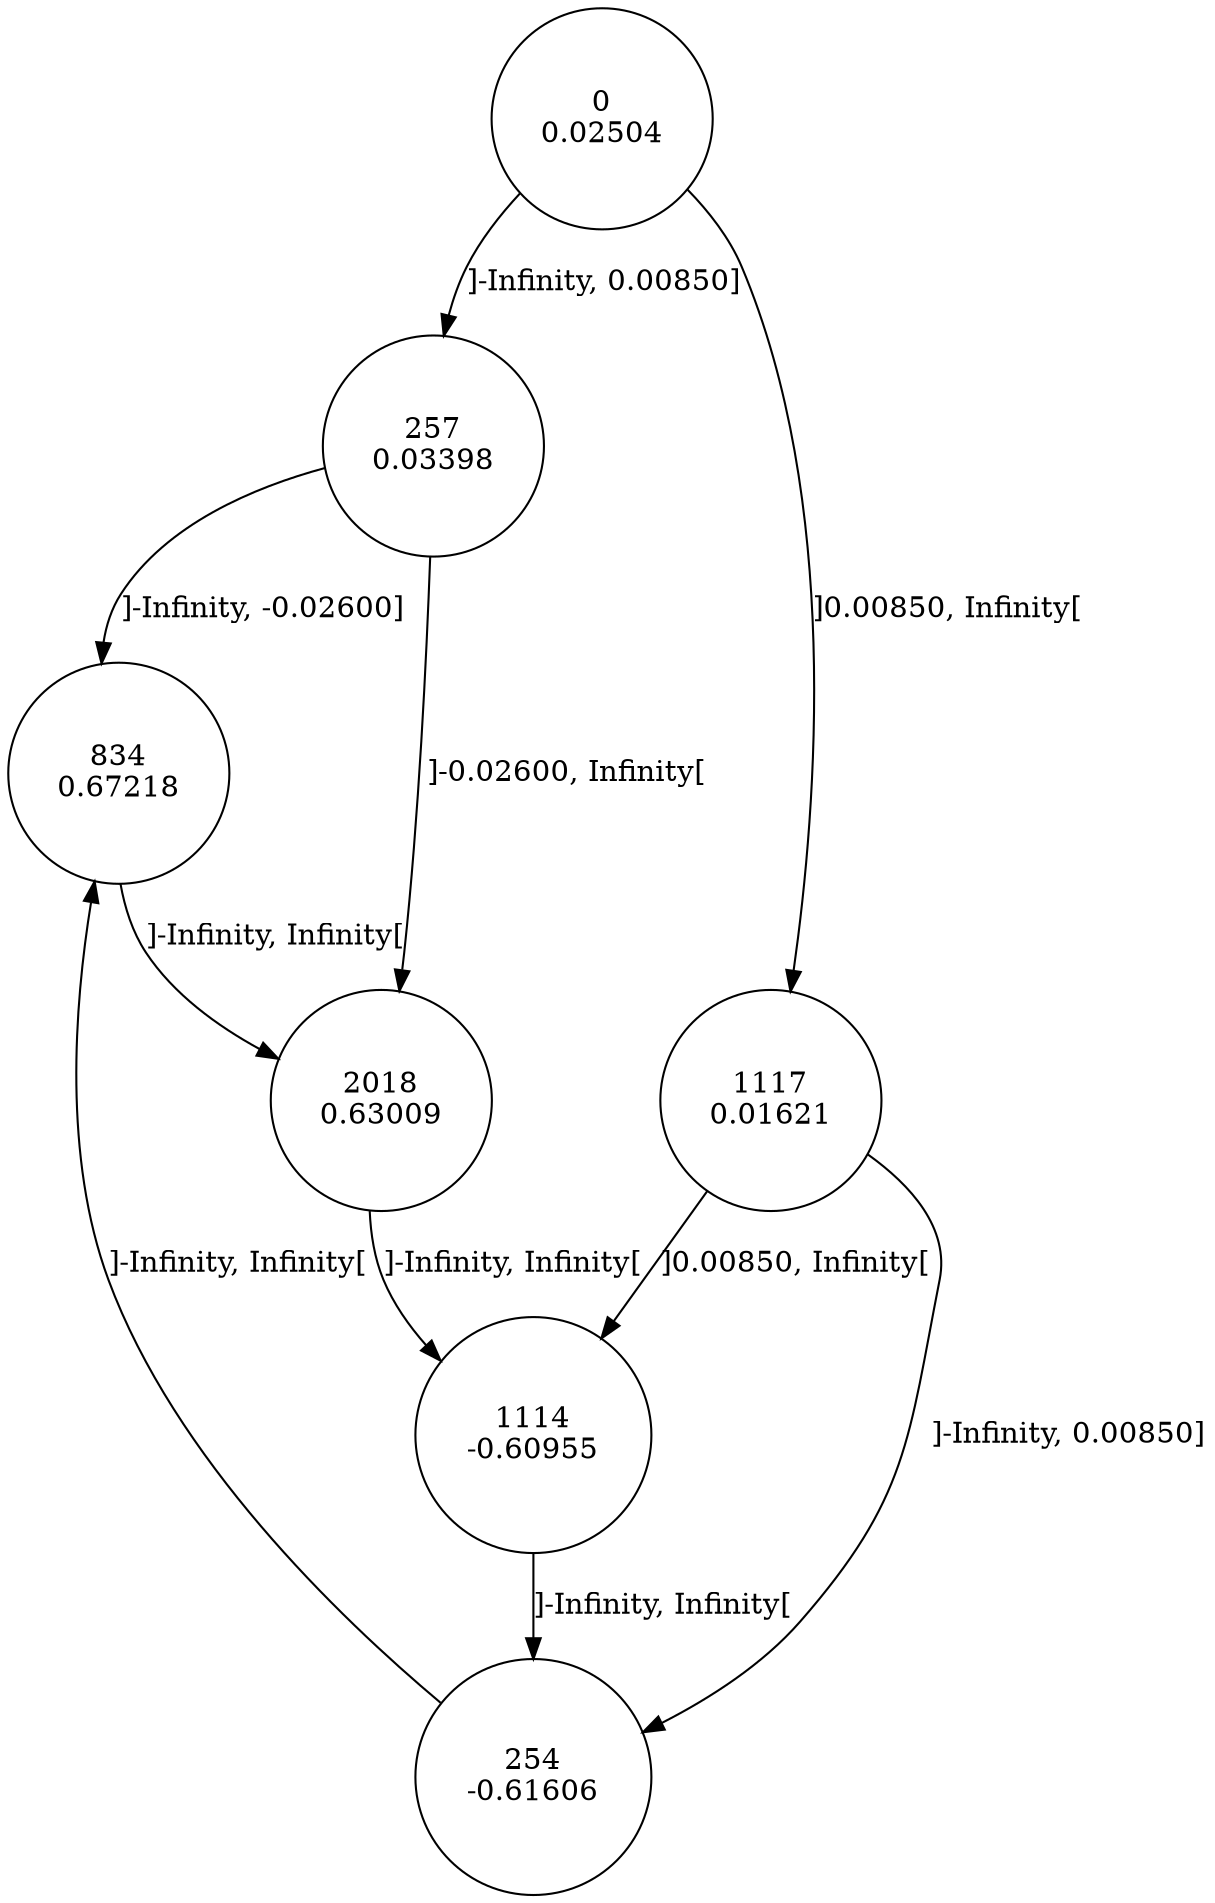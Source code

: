 digraph DFA {
0 [shape=circle, label="0\n0.02504"];
	0 -> 257 [label="]-Infinity, 0.00850]"];
	0 -> 1117 [label="]0.00850, Infinity["];
1117 [shape=circle, label="1117\n0.01621"];
	1117 -> 254 [label="]-Infinity, 0.00850]"];
	1117 -> 1114 [label="]0.00850, Infinity["];
1114 [shape=circle, label="1114\n-0.60955"];
	1114 -> 254 [label="]-Infinity, Infinity["];
254 [shape=circle, label="254\n-0.61606"];
	254 -> 834 [label="]-Infinity, Infinity["];
834 [shape=circle, label="834\n0.67218"];
	834 -> 2018 [label="]-Infinity, Infinity["];
2018 [shape=circle, label="2018\n0.63009"];
	2018 -> 1114 [label="]-Infinity, Infinity["];
257 [shape=circle, label="257\n0.03398"];
	257 -> 834 [label="]-Infinity, -0.02600]"];
	257 -> 2018 [label="]-0.02600, Infinity["];
}